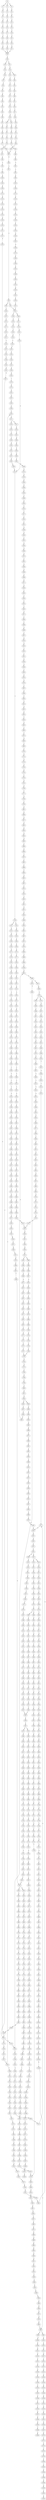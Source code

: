 strict digraph  {
	S0 -> S1 [ label = A ];
	S0 -> S2 [ label = T ];
	S0 -> S3 [ label = C ];
	S1 -> S4 [ label = G ];
	S2 -> S5 [ label = G ];
	S3 -> S6 [ label = G ];
	S4 -> S7 [ label = A ];
	S5 -> S8 [ label = A ];
	S6 -> S9 [ label = A ];
	S7 -> S10 [ label = A ];
	S8 -> S11 [ label = A ];
	S9 -> S12 [ label = A ];
	S10 -> S13 [ label = C ];
	S11 -> S14 [ label = C ];
	S12 -> S15 [ label = C ];
	S13 -> S16 [ label = T ];
	S14 -> S17 [ label = T ];
	S15 -> S18 [ label = T ];
	S16 -> S19 [ label = T ];
	S17 -> S20 [ label = T ];
	S18 -> S21 [ label = T ];
	S19 -> S22 [ label = C ];
	S20 -> S23 [ label = C ];
	S21 -> S24 [ label = C ];
	S22 -> S25 [ label = A ];
	S23 -> S26 [ label = A ];
	S24 -> S27 [ label = A ];
	S25 -> S28 [ label = A ];
	S26 -> S28 [ label = A ];
	S27 -> S28 [ label = A ];
	S28 -> S29 [ label = C ];
	S29 -> S30 [ label = C ];
	S29 -> S31 [ label = T ];
	S30 -> S32 [ label = G ];
	S31 -> S33 [ label = G ];
	S32 -> S34 [ label = G ];
	S33 -> S35 [ label = G ];
	S33 -> S36 [ label = C ];
	S34 -> S37 [ label = C ];
	S35 -> S38 [ label = C ];
	S36 -> S39 [ label = C ];
	S37 -> S40 [ label = C ];
	S38 -> S41 [ label = C ];
	S39 -> S42 [ label = C ];
	S40 -> S43 [ label = C ];
	S41 -> S44 [ label = C ];
	S42 -> S45 [ label = T ];
	S43 -> S46 [ label = A ];
	S44 -> S47 [ label = A ];
	S45 -> S48 [ label = A ];
	S46 -> S49 [ label = G ];
	S47 -> S50 [ label = G ];
	S48 -> S51 [ label = G ];
	S49 -> S52 [ label = T ];
	S50 -> S53 [ label = G ];
	S51 -> S54 [ label = G ];
	S52 -> S55 [ label = T ];
	S53 -> S56 [ label = T ];
	S54 -> S57 [ label = T ];
	S55 -> S58 [ label = G ];
	S56 -> S59 [ label = G ];
	S57 -> S60 [ label = G ];
	S58 -> S61 [ label = T ];
	S59 -> S62 [ label = C ];
	S59 -> S63 [ label = G ];
	S60 -> S64 [ label = T ];
	S61 -> S65 [ label = G ];
	S62 -> S66 [ label = G ];
	S63 -> S67 [ label = G ];
	S64 -> S68 [ label = G ];
	S65 -> S69 [ label = C ];
	S66 -> S70 [ label = C ];
	S67 -> S71 [ label = C ];
	S68 -> S72 [ label = C ];
	S69 -> S73 [ label = G ];
	S70 -> S74 [ label = G ];
	S71 -> S75 [ label = T ];
	S72 -> S76 [ label = G ];
	S73 -> S77 [ label = T ];
	S74 -> S78 [ label = T ];
	S75 -> S79 [ label = T ];
	S76 -> S80 [ label = T ];
	S77 -> S81 [ label = C ];
	S78 -> S82 [ label = C ];
	S79 -> S83 [ label = C ];
	S80 -> S84 [ label = C ];
	S81 -> S85 [ label = G ];
	S82 -> S86 [ label = G ];
	S83 -> S87 [ label = G ];
	S84 -> S85 [ label = G ];
	S85 -> S88 [ label = A ];
	S86 -> S89 [ label = T ];
	S87 -> S90 [ label = A ];
	S88 -> S91 [ label = A ];
	S89 -> S92 [ label = G ];
	S90 -> S93 [ label = A ];
	S91 -> S94 [ label = C ];
	S92 -> S95 [ label = C ];
	S93 -> S96 [ label = C ];
	S94 -> S97 [ label = C ];
	S94 -> S98 [ label = A ];
	S95 -> S99 [ label = A ];
	S96 -> S100 [ label = A ];
	S97 -> S101 [ label = T ];
	S98 -> S102 [ label = C ];
	S99 -> S103 [ label = T ];
	S100 -> S104 [ label = C ];
	S101 -> S105 [ label = T ];
	S101 -> S106 [ label = G ];
	S102 -> S107 [ label = C ];
	S103 -> S108 [ label = C ];
	S104 -> S109 [ label = G ];
	S105 -> S110 [ label = C ];
	S106 -> S111 [ label = T ];
	S107 -> S112 [ label = C ];
	S108 -> S113 [ label = C ];
	S109 -> S114 [ label = C ];
	S110 -> S115 [ label = G ];
	S111 -> S116 [ label = C ];
	S112 -> S117 [ label = G ];
	S113 -> S118 [ label = G ];
	S114 -> S119 [ label = G ];
	S115 -> S120 [ label = T ];
	S116 -> S121 [ label = G ];
	S117 -> S122 [ label = T ];
	S118 -> S123 [ label = C ];
	S119 -> S124 [ label = C ];
	S120 -> S125 [ label = A ];
	S121 -> S126 [ label = C ];
	S122 -> S127 [ label = A ];
	S123 -> S128 [ label = A ];
	S124 -> S129 [ label = A ];
	S125 -> S130 [ label = C ];
	S126 -> S131 [ label = G ];
	S127 -> S132 [ label = C ];
	S128 -> S133 [ label = C ];
	S129 -> S134 [ label = C ];
	S130 -> S135 [ label = T ];
	S131 -> S136 [ label = C ];
	S132 -> S137 [ label = G ];
	S133 -> S138 [ label = G ];
	S134 -> S139 [ label = G ];
	S135 -> S140 [ label = T ];
	S136 -> S141 [ label = G ];
	S136 -> S142 [ label = A ];
	S137 -> S143 [ label = T ];
	S138 -> S144 [ label = T ];
	S139 -> S145 [ label = T ];
	S140 -> S146 [ label = C ];
	S141 -> S147 [ label = A ];
	S142 -> S148 [ label = A ];
	S143 -> S149 [ label = C ];
	S144 -> S150 [ label = C ];
	S145 -> S151 [ label = C ];
	S146 -> S152 [ label = A ];
	S147 -> S153 [ label = G ];
	S148 -> S154 [ label = C ];
	S149 -> S155 [ label = C ];
	S150 -> S156 [ label = G ];
	S151 -> S157 [ label = C ];
	S152 -> S158 [ label = A ];
	S153 -> S159 [ label = C ];
	S154 -> S160 [ label = C ];
	S155 -> S161 [ label = A ];
	S156 -> S162 [ label = A ];
	S157 -> S163 [ label = A ];
	S158 -> S164 [ label = G ];
	S159 -> S165 [ label = A ];
	S160 -> S166 [ label = C ];
	S161 -> S167 [ label = G ];
	S162 -> S168 [ label = G ];
	S163 -> S169 [ label = G ];
	S164 -> S170 [ label = C ];
	S165 -> S171 [ label = G ];
	S166 -> S172 [ label = G ];
	S167 -> S173 [ label = C ];
	S168 -> S174 [ label = C ];
	S169 -> S173 [ label = C ];
	S170 -> S175 [ label = G ];
	S171 -> S176 [ label = T ];
	S172 -> S177 [ label = T ];
	S173 -> S178 [ label = T ];
	S173 -> S179 [ label = G ];
	S174 -> S180 [ label = G ];
	S175 -> S181 [ label = A ];
	S176 -> S182 [ label = G ];
	S177 -> S183 [ label = A ];
	S178 -> S184 [ label = T ];
	S179 -> S185 [ label = A ];
	S180 -> S186 [ label = A ];
	S181 -> S187 [ label = G ];
	S182 -> S188 [ label = C ];
	S183 -> S189 [ label = C ];
	S184 -> S190 [ label = C ];
	S185 -> S191 [ label = G ];
	S186 -> S192 [ label = G ];
	S187 -> S193 [ label = T ];
	S188 -> S194 [ label = A ];
	S189 -> S195 [ label = A ];
	S190 -> S196 [ label = A ];
	S191 -> S197 [ label = T ];
	S192 -> S198 [ label = T ];
	S193 -> S199 [ label = C ];
	S194 -> S200 [ label = A ];
	S195 -> S201 [ label = G ];
	S196 -> S202 [ label = C ];
	S197 -> S203 [ label = C ];
	S198 -> S204 [ label = C ];
	S199 -> S205 [ label = C ];
	S200 -> S206 [ label = C ];
	S201 -> S207 [ label = C ];
	S202 -> S208 [ label = G ];
	S203 -> S205 [ label = C ];
	S203 -> S209 [ label = T ];
	S204 -> S210 [ label = G ];
	S205 -> S211 [ label = C ];
	S206 -> S212 [ label = A ];
	S207 -> S213 [ label = A ];
	S208 -> S214 [ label = C ];
	S209 -> S215 [ label = C ];
	S210 -> S216 [ label = A ];
	S211 -> S217 [ label = T ];
	S211 -> S218 [ label = G ];
	S212 -> S219 [ label = G ];
	S213 -> S220 [ label = G ];
	S214 -> S221 [ label = C ];
	S215 -> S222 [ label = G ];
	S216 -> S223 [ label = A ];
	S217 -> S224 [ label = C ];
	S218 -> S225 [ label = C ];
	S219 -> S226 [ label = C ];
	S220 -> S227 [ label = G ];
	S221 -> S228 [ label = C ];
	S222 -> S229 [ label = T ];
	S223 -> S230 [ label = C ];
	S224 -> S231 [ label = C ];
	S225 -> S232 [ label = C ];
	S226 -> S233 [ label = T ];
	S227 -> S234 [ label = T ];
	S228 -> S235 [ label = T ];
	S229 -> S236 [ label = C ];
	S230 -> S237 [ label = C ];
	S231 -> S238 [ label = G ];
	S232 -> S239 [ label = T ];
	S233 -> S240 [ label = A ];
	S234 -> S241 [ label = G ];
	S235 -> S242 [ label = T ];
	S236 -> S243 [ label = T ];
	S237 -> S101 [ label = T ];
	S238 -> S244 [ label = G ];
	S239 -> S245 [ label = G ];
	S240 -> S246 [ label = C ];
	S241 -> S247 [ label = C ];
	S242 -> S248 [ label = C ];
	S243 -> S249 [ label = G ];
	S244 -> S250 [ label = T ];
	S245 -> S251 [ label = T ];
	S246 -> S252 [ label = G ];
	S247 -> S253 [ label = A ];
	S248 -> S254 [ label = A ];
	S249 -> S255 [ label = T ];
	S250 -> S256 [ label = C ];
	S251 -> S257 [ label = C ];
	S252 -> S258 [ label = A ];
	S253 -> S259 [ label = C ];
	S254 -> S260 [ label = T ];
	S255 -> S261 [ label = T ];
	S256 -> S262 [ label = T ];
	S257 -> S263 [ label = G ];
	S258 -> S264 [ label = G ];
	S259 -> S265 [ label = G ];
	S260 -> S266 [ label = C ];
	S261 -> S267 [ label = C ];
	S262 -> S268 [ label = G ];
	S263 -> S269 [ label = C ];
	S264 -> S270 [ label = A ];
	S265 -> S271 [ label = C ];
	S266 -> S272 [ label = C ];
	S267 -> S273 [ label = C ];
	S268 -> S274 [ label = G ];
	S269 -> S131 [ label = G ];
	S270 -> S275 [ label = A ];
	S271 -> S276 [ label = G ];
	S272 -> S277 [ label = A ];
	S273 -> S278 [ label = G ];
	S274 -> S279 [ label = A ];
	S275 -> S280 [ label = C ];
	S276 -> S281 [ label = G ];
	S277 -> S282 [ label = G ];
	S278 -> S283 [ label = T ];
	S279 -> S284 [ label = G ];
	S280 -> S285 [ label = T ];
	S281 -> S286 [ label = T ];
	S282 -> S287 [ label = A ];
	S283 -> S288 [ label = G ];
	S284 -> S289 [ label = G ];
	S285 -> S290 [ label = G ];
	S286 -> S291 [ label = G ];
	S287 -> S292 [ label = A ];
	S288 -> S293 [ label = G ];
	S289 -> S294 [ label = G ];
	S290 -> S295 [ label = G ];
	S291 -> S296 [ label = C ];
	S292 -> S297 [ label = C ];
	S293 -> S298 [ label = C ];
	S294 -> S299 [ label = T ];
	S295 -> S300 [ label = C ];
	S296 -> S301 [ label = C ];
	S297 -> S302 [ label = C ];
	S298 -> S303 [ label = C ];
	S299 -> S304 [ label = G ];
	S300 -> S305 [ label = G ];
	S301 -> S306 [ label = G ];
	S302 -> S307 [ label = A ];
	S302 -> S308 [ label = G ];
	S303 -> S309 [ label = C ];
	S304 -> S310 [ label = T ];
	S305 -> S311 [ label = C ];
	S306 -> S312 [ label = C ];
	S307 -> S313 [ label = G ];
	S307 -> S314 [ label = C ];
	S308 -> S315 [ label = G ];
	S309 -> S316 [ label = G ];
	S310 -> S317 [ label = T ];
	S311 -> S318 [ label = A ];
	S312 -> S319 [ label = A ];
	S313 -> S320 [ label = A ];
	S314 -> S321 [ label = C ];
	S315 -> S322 [ label = A ];
	S316 -> S323 [ label = T ];
	S317 -> S324 [ label = C ];
	S318 -> S325 [ label = G ];
	S319 -> S326 [ label = A ];
	S320 -> S327 [ label = C ];
	S321 -> S328 [ label = A ];
	S322 -> S329 [ label = C ];
	S323 -> S330 [ label = C ];
	S324 -> S331 [ label = C ];
	S325 -> S332 [ label = C ];
	S326 -> S333 [ label = C ];
	S327 -> S334 [ label = T ];
	S328 -> S335 [ label = C ];
	S329 -> S336 [ label = G ];
	S330 -> S337 [ label = C ];
	S331 -> S338 [ label = A ];
	S332 -> S339 [ label = G ];
	S333 -> S340 [ label = C ];
	S334 -> S341 [ label = C ];
	S335 -> S342 [ label = C ];
	S336 -> S343 [ label = C ];
	S337 -> S344 [ label = A ];
	S338 -> S345 [ label = G ];
	S339 -> S346 [ label = G ];
	S340 -> S347 [ label = A ];
	S341 -> S348 [ label = C ];
	S342 -> S349 [ label = C ];
	S343 -> S350 [ label = C ];
	S344 -> S351 [ label = G ];
	S345 -> S352 [ label = C ];
	S346 -> S353 [ label = G ];
	S347 -> S354 [ label = G ];
	S348 -> S355 [ label = C ];
	S349 -> S356 [ label = C ];
	S350 -> S357 [ label = C ];
	S351 -> S358 [ label = T ];
	S352 -> S359 [ label = A ];
	S353 -> S360 [ label = T ];
	S354 -> S361 [ label = T ];
	S355 -> S362 [ label = A ];
	S356 -> S363 [ label = T ];
	S357 -> S364 [ label = A ];
	S358 -> S365 [ label = A ];
	S359 -> S366 [ label = G ];
	S360 -> S367 [ label = G ];
	S361 -> S368 [ label = C ];
	S362 -> S369 [ label = T ];
	S363 -> S370 [ label = T ];
	S364 -> S371 [ label = T ];
	S365 -> S372 [ label = G ];
	S366 -> S373 [ label = A ];
	S367 -> S374 [ label = C ];
	S368 -> S375 [ label = G ];
	S369 -> S376 [ label = C ];
	S370 -> S377 [ label = C ];
	S371 -> S378 [ label = C ];
	S372 -> S379 [ label = G ];
	S372 -> S380 [ label = C ];
	S373 -> S381 [ label = T ];
	S374 -> S382 [ label = C ];
	S375 -> S383 [ label = C ];
	S376 -> S384 [ label = T ];
	S377 -> S385 [ label = C ];
	S377 -> S386 [ label = G ];
	S378 -> S387 [ label = G ];
	S379 -> S388 [ label = G ];
	S380 -> S389 [ label = T ];
	S381 -> S390 [ label = A ];
	S382 -> S391 [ label = G ];
	S383 -> S392 [ label = G ];
	S384 -> S393 [ label = G ];
	S385 -> S394 [ label = T ];
	S386 -> S395 [ label = A ];
	S387 -> S396 [ label = T ];
	S388 -> S397 [ label = T ];
	S389 -> S398 [ label = C ];
	S390 -> S399 [ label = A ];
	S391 -> S400 [ label = C ];
	S392 -> S401 [ label = C ];
	S393 -> S402 [ label = C ];
	S394 -> S403 [ label = G ];
	S395 -> S404 [ label = T ];
	S396 -> S405 [ label = C ];
	S397 -> S406 [ label = C ];
	S398 -> S407 [ label = C ];
	S399 -> S408 [ label = A ];
	S400 -> S409 [ label = C ];
	S401 -> S410 [ label = A ];
	S402 -> S411 [ label = C ];
	S403 -> S412 [ label = T ];
	S404 -> S413 [ label = C ];
	S405 -> S414 [ label = C ];
	S406 -> S415 [ label = A ];
	S407 -> S416 [ label = A ];
	S408 -> S417 [ label = A ];
	S409 -> S418 [ label = G ];
	S410 -> S419 [ label = G ];
	S411 -> S420 [ label = A ];
	S412 -> S421 [ label = C ];
	S413 -> S422 [ label = G ];
	S414 -> S423 [ label = T ];
	S415 -> S424 [ label = C ];
	S416 -> S425 [ label = C ];
	S417 -> S426 [ label = A ];
	S418 -> S427 [ label = G ];
	S419 -> S428 [ label = C ];
	S420 -> S429 [ label = G ];
	S421 -> S430 [ label = C ];
	S422 -> S431 [ label = T ];
	S423 -> S432 [ label = C ];
	S424 -> S433 [ label = T ];
	S425 -> S434 [ label = C ];
	S426 -> S435 [ label = C ];
	S427 -> S436 [ label = T ];
	S428 -> S437 [ label = C ];
	S429 -> S438 [ label = T ];
	S430 -> S439 [ label = T ];
	S431 -> S440 [ label = T ];
	S432 -> S441 [ label = T ];
	S433 -> S442 [ label = C ];
	S434 -> S443 [ label = G ];
	S435 -> S444 [ label = T ];
	S436 -> S445 [ label = G ];
	S437 -> S446 [ label = G ];
	S438 -> S447 [ label = C ];
	S439 -> S448 [ label = T ];
	S440 -> S449 [ label = T ];
	S441 -> S450 [ label = T ];
	S442 -> S451 [ label = G ];
	S443 -> S452 [ label = G ];
	S444 -> S453 [ label = T ];
	S445 -> S454 [ label = G ];
	S446 -> S455 [ label = G ];
	S447 -> S456 [ label = G ];
	S448 -> S457 [ label = G ];
	S449 -> S458 [ label = G ];
	S450 -> S459 [ label = C ];
	S451 -> S460 [ label = C ];
	S452 -> S461 [ label = A ];
	S453 -> S462 [ label = T ];
	S454 -> S463 [ label = T ];
	S455 -> S464 [ label = T ];
	S456 -> S465 [ label = T ];
	S457 -> S466 [ label = T ];
	S458 -> S467 [ label = T ];
	S459 -> S468 [ label = T ];
	S460 -> S469 [ label = T ];
	S461 -> S470 [ label = C ];
	S462 -> S471 [ label = G ];
	S463 -> S472 [ label = G ];
	S464 -> S473 [ label = G ];
	S465 -> S474 [ label = A ];
	S466 -> S475 [ label = A ];
	S467 -> S476 [ label = A ];
	S468 -> S477 [ label = C ];
	S469 -> S478 [ label = T ];
	S470 -> S479 [ label = G ];
	S471 -> S480 [ label = C ];
	S472 -> S481 [ label = G ];
	S473 -> S482 [ label = G ];
	S474 -> S483 [ label = A ];
	S475 -> S484 [ label = G ];
	S476 -> S485 [ label = G ];
	S477 -> S486 [ label = G ];
	S478 -> S487 [ label = C ];
	S479 -> S488 [ label = T ];
	S480 -> S489 [ label = C ];
	S481 -> S490 [ label = A ];
	S482 -> S491 [ label = A ];
	S483 -> S492 [ label = G ];
	S484 -> S493 [ label = G ];
	S485 -> S494 [ label = G ];
	S486 -> S495 [ label = G ];
	S487 -> S496 [ label = A ];
	S488 -> S497 [ label = C ];
	S489 -> S498 [ label = G ];
	S490 -> S499 [ label = A ];
	S491 -> S500 [ label = A ];
	S492 -> S501 [ label = A ];
	S493 -> S502 [ label = A ];
	S494 -> S503 [ label = A ];
	S495 -> S504 [ label = A ];
	S496 -> S505 [ label = T ];
	S497 -> S506 [ label = G ];
	S498 -> S507 [ label = T ];
	S499 -> S508 [ label = C ];
	S500 -> S509 [ label = G ];
	S501 -> S510 [ label = C ];
	S502 -> S511 [ label = G ];
	S503 -> S512 [ label = A ];
	S504 -> S513 [ label = G ];
	S505 -> S514 [ label = C ];
	S506 -> S515 [ label = T ];
	S507 -> S516 [ label = A ];
	S508 -> S517 [ label = C ];
	S509 -> S518 [ label = A ];
	S510 -> S519 [ label = G ];
	S511 -> S520 [ label = A ];
	S512 -> S521 [ label = A ];
	S513 -> S522 [ label = A ];
	S514 -> S523 [ label = C ];
	S515 -> S524 [ label = G ];
	S516 -> S525 [ label = G ];
	S517 -> S526 [ label = T ];
	S518 -> S527 [ label = A ];
	S519 -> S528 [ label = G ];
	S520 -> S529 [ label = G ];
	S521 -> S530 [ label = G ];
	S522 -> S531 [ label = G ];
	S523 -> S277 [ label = A ];
	S524 -> S532 [ label = A ];
	S525 -> S533 [ label = C ];
	S526 -> S534 [ label = C ];
	S527 -> S535 [ label = C ];
	S528 -> S536 [ label = C ];
	S529 -> S537 [ label = G ];
	S530 -> S538 [ label = G ];
	S531 -> S539 [ label = G ];
	S532 -> S540 [ label = C ];
	S533 -> S541 [ label = C ];
	S534 -> S542 [ label = G ];
	S535 -> S543 [ label = G ];
	S536 -> S544 [ label = T ];
	S537 -> S545 [ label = T ];
	S538 -> S546 [ label = T ];
	S539 -> S547 [ label = T ];
	S540 -> S548 [ label = C ];
	S541 -> S549 [ label = G ];
	S542 -> S550 [ label = G ];
	S543 -> S551 [ label = G ];
	S544 -> S552 [ label = C ];
	S545 -> S553 [ label = C ];
	S546 -> S554 [ label = C ];
	S547 -> S553 [ label = C ];
	S548 -> S555 [ label = G ];
	S549 -> S556 [ label = G ];
	S550 -> S557 [ label = C ];
	S551 -> S558 [ label = C ];
	S552 -> S559 [ label = T ];
	S553 -> S560 [ label = C ];
	S554 -> S561 [ label = C ];
	S555 -> S562 [ label = G ];
	S556 -> S563 [ label = T ];
	S557 -> S564 [ label = A ];
	S558 -> S565 [ label = A ];
	S559 -> S566 [ label = C ];
	S560 -> S567 [ label = C ];
	S561 -> S568 [ label = C ];
	S562 -> S569 [ label = T ];
	S563 -> S570 [ label = G ];
	S564 -> S571 [ label = C ];
	S565 -> S572 [ label = C ];
	S566 -> S573 [ label = G ];
	S567 -> S574 [ label = A ];
	S567 -> S575 [ label = G ];
	S568 -> S576 [ label = G ];
	S569 -> S577 [ label = C ];
	S570 -> S578 [ label = A ];
	S571 -> S579 [ label = G ];
	S572 -> S580 [ label = C ];
	S572 -> S581 [ label = T ];
	S573 -> S582 [ label = A ];
	S574 -> S583 [ label = G ];
	S575 -> S584 [ label = G ];
	S576 -> S585 [ label = A ];
	S577 -> S586 [ label = G ];
	S578 -> S587 [ label = C ];
	S579 -> S588 [ label = C ];
	S580 -> S589 [ label = G ];
	S581 -> S590 [ label = G ];
	S582 -> S591 [ label = A ];
	S583 -> S592 [ label = A ];
	S584 -> S593 [ label = A ];
	S585 -> S594 [ label = A ];
	S586 -> S595 [ label = C ];
	S587 -> S596 [ label = G ];
	S588 -> S597 [ label = G ];
	S589 -> S598 [ label = G ];
	S590 -> S599 [ label = G ];
	S591 -> S600 [ label = G ];
	S592 -> S601 [ label = G ];
	S593 -> S602 [ label = G ];
	S594 -> S603 [ label = G ];
	S595 -> S604 [ label = G ];
	S596 -> S605 [ label = T ];
	S597 -> S606 [ label = C ];
	S598 -> S607 [ label = G ];
	S599 -> S608 [ label = G ];
	S600 -> S609 [ label = T ];
	S601 -> S610 [ label = C ];
	S602 -> S611 [ label = G ];
	S603 -> S612 [ label = T ];
	S604 -> S613 [ label = T ];
	S605 -> S614 [ label = G ];
	S606 -> S615 [ label = G ];
	S607 -> S616 [ label = A ];
	S608 -> S617 [ label = A ];
	S609 -> S618 [ label = C ];
	S610 -> S619 [ label = C ];
	S611 -> S620 [ label = C ];
	S612 -> S621 [ label = C ];
	S613 -> S622 [ label = A ];
	S614 -> S623 [ label = G ];
	S615 -> S624 [ label = C ];
	S615 -> S625 [ label = G ];
	S616 -> S626 [ label = A ];
	S617 -> S627 [ label = A ];
	S618 -> S628 [ label = G ];
	S619 -> S629 [ label = A ];
	S620 -> S630 [ label = G ];
	S621 -> S631 [ label = G ];
	S622 -> S632 [ label = G ];
	S623 -> S633 [ label = G ];
	S624 -> S634 [ label = G ];
	S625 -> S635 [ label = C ];
	S626 -> S636 [ label = T ];
	S627 -> S637 [ label = C ];
	S628 -> S638 [ label = C ];
	S629 -> S639 [ label = C ];
	S630 -> S640 [ label = T ];
	S631 -> S641 [ label = A ];
	S632 -> S642 [ label = C ];
	S633 -> S643 [ label = T ];
	S634 -> S644 [ label = T ];
	S635 -> S645 [ label = T ];
	S636 -> S646 [ label = T ];
	S637 -> S647 [ label = T ];
	S638 -> S648 [ label = G ];
	S639 -> S649 [ label = G ];
	S640 -> S650 [ label = G ];
	S641 -> S651 [ label = G ];
	S642 -> S652 [ label = C ];
	S643 -> S653 [ label = A ];
	S644 -> S654 [ label = C ];
	S645 -> S655 [ label = G ];
	S646 -> S656 [ label = G ];
	S647 -> S657 [ label = G ];
	S648 -> S658 [ label = G ];
	S649 -> S659 [ label = G ];
	S650 -> S660 [ label = G ];
	S651 -> S661 [ label = G ];
	S652 -> S662 [ label = G ];
	S653 -> S663 [ label = C ];
	S654 -> S664 [ label = G ];
	S655 -> S665 [ label = G ];
	S656 -> S666 [ label = A ];
	S657 -> S667 [ label = G ];
	S658 -> S668 [ label = C ];
	S659 -> S669 [ label = T ];
	S660 -> S670 [ label = T ];
	S661 -> S671 [ label = T ];
	S662 -> S672 [ label = C ];
	S663 -> S673 [ label = T ];
	S664 -> S674 [ label = A ];
	S665 -> S675 [ label = A ];
	S666 -> S676 [ label = A ];
	S667 -> S677 [ label = A ];
	S668 -> S678 [ label = T ];
	S669 -> S679 [ label = T ];
	S670 -> S680 [ label = A ];
	S671 -> S681 [ label = A ];
	S672 -> S682 [ label = T ];
	S673 -> S683 [ label = A ];
	S674 -> S684 [ label = C ];
	S675 -> S685 [ label = A ];
	S676 -> S686 [ label = C ];
	S677 -> S687 [ label = C ];
	S678 -> S688 [ label = A ];
	S679 -> S689 [ label = A ];
	S680 -> S690 [ label = T ];
	S681 -> S691 [ label = T ];
	S682 -> S692 [ label = G ];
	S683 -> S693 [ label = T ];
	S684 -> S694 [ label = G ];
	S685 -> S695 [ label = T ];
	S686 -> S696 [ label = C ];
	S687 -> S697 [ label = C ];
	S688 -> S698 [ label = T ];
	S689 -> S699 [ label = C ];
	S690 -> S700 [ label = G ];
	S691 -> S701 [ label = A ];
	S692 -> S702 [ label = G ];
	S693 -> S703 [ label = T ];
	S694 -> S704 [ label = C ];
	S695 -> S705 [ label = G ];
	S696 -> S706 [ label = C ];
	S697 -> S707 [ label = C ];
	S698 -> S708 [ label = A ];
	S699 -> S709 [ label = T ];
	S700 -> S710 [ label = A ];
	S701 -> S711 [ label = A ];
	S702 -> S712 [ label = A ];
	S703 -> S713 [ label = G ];
	S704 -> S714 [ label = G ];
	S705 -> S715 [ label = G ];
	S706 -> S716 [ label = G ];
	S707 -> S717 [ label = G ];
	S708 -> S718 [ label = G ];
	S709 -> S719 [ label = G ];
	S710 -> S720 [ label = G ];
	S711 -> S721 [ label = G ];
	S712 -> S722 [ label = A ];
	S713 -> S723 [ label = G ];
	S714 -> S724 [ label = C ];
	S715 -> S725 [ label = G ];
	S716 -> S726 [ label = T ];
	S717 -> S727 [ label = T ];
	S718 -> S728 [ label = T ];
	S719 -> S729 [ label = C ];
	S720 -> S730 [ label = C ];
	S721 -> S731 [ label = T ];
	S722 -> S732 [ label = G ];
	S723 -> S733 [ label = A ];
	S724 -> S734 [ label = C ];
	S725 -> S735 [ label = G ];
	S726 -> S736 [ label = C ];
	S727 -> S737 [ label = C ];
	S728 -> S738 [ label = A ];
	S729 -> S739 [ label = A ];
	S730 -> S740 [ label = G ];
	S731 -> S741 [ label = C ];
	S732 -> S742 [ label = A ];
	S733 -> S743 [ label = A ];
	S734 -> S744 [ label = T ];
	S735 -> S745 [ label = T ];
	S736 -> S746 [ label = T ];
	S737 -> S747 [ label = T ];
	S738 -> S748 [ label = G ];
	S739 -> S749 [ label = G ];
	S740 -> S750 [ label = G ];
	S741 -> S751 [ label = G ];
	S742 -> S752 [ label = A ];
	S743 -> S753 [ label = C ];
	S744 -> S754 [ label = C ];
	S745 -> S755 [ label = C ];
	S746 -> S756 [ label = C ];
	S747 -> S756 [ label = C ];
	S748 -> S757 [ label = C ];
	S749 -> S758 [ label = A ];
	S750 -> S759 [ label = T ];
	S751 -> S760 [ label = T ];
	S752 -> S535 [ label = C ];
	S753 -> S761 [ label = G ];
	S754 -> S762 [ label = G ];
	S755 -> S763 [ label = C ];
	S756 -> S764 [ label = G ];
	S757 -> S765 [ label = C ];
	S758 -> S766 [ label = C ];
	S759 -> S767 [ label = C ];
	S760 -> S768 [ label = G ];
	S761 -> S769 [ label = G ];
	S762 -> S770 [ label = G ];
	S763 -> S771 [ label = G ];
	S764 -> S772 [ label = G ];
	S765 -> S773 [ label = G ];
	S766 -> S774 [ label = G ];
	S767 -> S775 [ label = G ];
	S768 -> S776 [ label = G ];
	S769 -> S777 [ label = T ];
	S770 -> S778 [ label = G ];
	S771 -> S779 [ label = C ];
	S772 -> S780 [ label = C ];
	S773 -> S781 [ label = A ];
	S774 -> S782 [ label = G ];
	S775 -> S783 [ label = C ];
	S776 -> S784 [ label = T ];
	S777 -> S785 [ label = A ];
	S778 -> S786 [ label = C ];
	S779 -> S787 [ label = C ];
	S780 -> S788 [ label = A ];
	S781 -> S789 [ label = A ];
	S782 -> S790 [ label = A ];
	S783 -> S791 [ label = A ];
	S784 -> S792 [ label = A ];
	S785 -> S793 [ label = C ];
	S786 -> S794 [ label = T ];
	S787 -> S795 [ label = G ];
	S788 -> S796 [ label = C ];
	S789 -> S797 [ label = A ];
	S790 -> S798 [ label = C ];
	S791 -> S799 [ label = C ];
	S792 -> S800 [ label = C ];
	S793 -> S801 [ label = G ];
	S794 -> S802 [ label = C ];
	S795 -> S803 [ label = G ];
	S796 -> S804 [ label = C ];
	S797 -> S805 [ label = C ];
	S798 -> S806 [ label = A ];
	S799 -> S807 [ label = G ];
	S800 -> S808 [ label = C ];
	S801 -> S809 [ label = A ];
	S802 -> S810 [ label = A ];
	S803 -> S811 [ label = A ];
	S804 -> S812 [ label = G ];
	S805 -> S813 [ label = C ];
	S806 -> S814 [ label = C ];
	S807 -> S815 [ label = C ];
	S808 -> S816 [ label = G ];
	S809 -> S817 [ label = A ];
	S810 -> S818 [ label = C ];
	S811 -> S819 [ label = A ];
	S812 -> S820 [ label = A ];
	S813 -> S821 [ label = C ];
	S814 -> S822 [ label = A ];
	S815 -> S823 [ label = G ];
	S816 -> S824 [ label = G ];
	S817 -> S825 [ label = G ];
	S818 -> S826 [ label = G ];
	S819 -> S827 [ label = C ];
	S820 -> S828 [ label = G ];
	S820 -> S829 [ label = A ];
	S821 -> S830 [ label = C ];
	S822 -> S831 [ label = C ];
	S823 -> S832 [ label = C ];
	S824 -> S833 [ label = T ];
	S825 -> S834 [ label = A ];
	S826 -> S835 [ label = T ];
	S827 -> S836 [ label = T ];
	S828 -> S837 [ label = T ];
	S829 -> S838 [ label = T ];
	S830 -> S839 [ label = G ];
	S831 -> S840 [ label = C ];
	S832 -> S615 [ label = G ];
	S833 -> S841 [ label = G ];
	S834 -> S842 [ label = A ];
	S835 -> S843 [ label = C ];
	S836 -> S844 [ label = G ];
	S837 -> S845 [ label = C ];
	S838 -> S846 [ label = G ];
	S839 -> S847 [ label = A ];
	S840 -> S848 [ label = T ];
	S841 -> S849 [ label = G ];
	S842 -> S850 [ label = G ];
	S843 -> S851 [ label = C ];
	S844 -> S852 [ label = C ];
	S845 -> S853 [ label = C ];
	S846 -> S854 [ label = T ];
	S847 -> S855 [ label = C ];
	S848 -> S856 [ label = C ];
	S849 -> S857 [ label = T ];
	S850 -> S858 [ label = T ];
	S851 -> S859 [ label = A ];
	S852 -> S860 [ label = A ];
	S853 -> S861 [ label = A ];
	S854 -> S862 [ label = A ];
	S855 -> S863 [ label = T ];
	S856 -> S864 [ label = T ];
	S857 -> S865 [ label = T ];
	S858 -> S866 [ label = G ];
	S859 -> S169 [ label = G ];
	S860 -> S867 [ label = A ];
	S861 -> S868 [ label = G ];
	S862 -> S869 [ label = G ];
	S863 -> S870 [ label = A ];
	S864 -> S871 [ label = A ];
	S865 -> S872 [ label = A ];
	S866 -> S873 [ label = T ];
	S867 -> S874 [ label = C ];
	S868 -> S875 [ label = T ];
	S868 -> S876 [ label = C ];
	S869 -> S877 [ label = T ];
	S870 -> S878 [ label = G ];
	S871 -> S879 [ label = G ];
	S872 -> S880 [ label = G ];
	S873 -> S881 [ label = C ];
	S874 -> S882 [ label = C ];
	S875 -> S883 [ label = A ];
	S876 -> S884 [ label = T ];
	S877 -> S885 [ label = T ];
	S878 -> S886 [ label = A ];
	S879 -> S887 [ label = A ];
	S880 -> S888 [ label = A ];
	S881 -> S889 [ label = C ];
	S882 -> S890 [ label = A ];
	S883 -> S372 [ label = G ];
	S884 -> S184 [ label = T ];
	S885 -> S891 [ label = T ];
	S886 -> S892 [ label = A ];
	S887 -> S893 [ label = A ];
	S888 -> S894 [ label = A ];
	S889 -> S895 [ label = T ];
	S890 -> S896 [ label = G ];
	S891 -> S897 [ label = C ];
	S892 -> S898 [ label = T ];
	S893 -> S899 [ label = C ];
	S894 -> S900 [ label = G ];
	S895 -> S901 [ label = G ];
	S896 -> S902 [ label = A ];
	S897 -> S903 [ label = A ];
	S898 -> S904 [ label = C ];
	S899 -> S905 [ label = G ];
	S900 -> S906 [ label = G ];
	S901 -> S907 [ label = G ];
	S902 -> S908 [ label = A ];
	S903 -> S909 [ label = C ];
	S904 -> S910 [ label = G ];
	S905 -> S911 [ label = A ];
	S906 -> S912 [ label = G ];
	S907 -> S913 [ label = C ];
	S908 -> S914 [ label = C ];
	S909 -> S915 [ label = T ];
	S910 -> S916 [ label = G ];
	S911 -> S917 [ label = G ];
	S912 -> S918 [ label = G ];
	S913 -> S919 [ label = C ];
	S914 -> S920 [ label = A ];
	S915 -> S921 [ label = C ];
	S916 -> S922 [ label = G ];
	S917 -> S923 [ label = G ];
	S918 -> S924 [ label = G ];
	S919 -> S925 [ label = T ];
	S920 -> S926 [ label = G ];
	S921 -> S927 [ label = C ];
	S922 -> S928 [ label = T ];
	S923 -> S929 [ label = T ];
	S924 -> S930 [ label = T ];
	S925 -> S931 [ label = G ];
	S926 -> S932 [ label = C ];
	S927 -> S933 [ label = T ];
	S928 -> S934 [ label = A ];
	S929 -> S935 [ label = G ];
	S930 -> S936 [ label = C ];
	S931 -> S937 [ label = G ];
	S932 -> S938 [ label = C ];
	S933 -> S939 [ label = T ];
	S934 -> S940 [ label = T ];
	S935 -> S941 [ label = T ];
	S936 -> S942 [ label = C ];
	S937 -> S943 [ label = G ];
	S938 -> S944 [ label = G ];
	S939 -> S945 [ label = T ];
	S940 -> S946 [ label = C ];
	S941 -> S947 [ label = C ];
	S942 -> S948 [ label = G ];
	S943 -> S949 [ label = T ];
	S944 -> S950 [ label = T ];
	S945 -> S951 [ label = C ];
	S946 -> S952 [ label = C ];
	S947 -> S953 [ label = C ];
	S948 -> S954 [ label = T ];
	S949 -> S955 [ label = C ];
	S950 -> S956 [ label = C ];
	S951 -> S957 [ label = A ];
	S952 -> S958 [ label = C ];
	S953 -> S959 [ label = C ];
	S954 -> S960 [ label = C ];
	S955 -> S961 [ label = C ];
	S956 -> S962 [ label = C ];
	S957 -> S963 [ label = T ];
	S958 -> S964 [ label = G ];
	S959 -> S965 [ label = T ];
	S960 -> S966 [ label = G ];
	S961 -> S967 [ label = C ];
	S962 -> S968 [ label = T ];
	S963 -> S969 [ label = C ];
	S964 -> S970 [ label = A ];
	S965 -> S971 [ label = G ];
	S966 -> S972 [ label = G ];
	S967 -> S973 [ label = G ];
	S968 -> S974 [ label = C ];
	S969 -> S975 [ label = C ];
	S970 -> S976 [ label = A ];
	S971 -> S977 [ label = T ];
	S972 -> S978 [ label = A ];
	S973 -> S979 [ label = A ];
	S974 -> S980 [ label = T ];
	S975 -> S981 [ label = A ];
	S976 -> S982 [ label = A ];
	S977 -> S983 [ label = C ];
	S978 -> S984 [ label = A ];
	S979 -> S985 [ label = G ];
	S980 -> S986 [ label = G ];
	S981 -> S282 [ label = G ];
	S982 -> S987 [ label = G ];
	S983 -> S988 [ label = C ];
	S984 -> S989 [ label = C ];
	S985 -> S990 [ label = T ];
	S986 -> S991 [ label = T ];
	S987 -> S992 [ label = T ];
	S988 -> S993 [ label = T ];
	S989 -> S994 [ label = A ];
	S989 -> S995 [ label = T ];
	S990 -> S996 [ label = C ];
	S991 -> S997 [ label = C ];
	S992 -> S998 [ label = G ];
	S993 -> S999 [ label = A ];
	S994 -> S1000 [ label = G ];
	S995 -> S1001 [ label = A ];
	S996 -> S1002 [ label = C ];
	S997 -> S1003 [ label = G ];
	S998 -> S1004 [ label = T ];
	S999 -> S1005 [ label = C ];
	S1000 -> S1006 [ label = G ];
	S1001 -> S1007 [ label = C ];
	S1002 -> S861 [ label = A ];
	S1003 -> S1008 [ label = T ];
	S1004 -> S1009 [ label = C ];
	S1005 -> S1010 [ label = T ];
	S1006 -> S1011 [ label = A ];
	S1007 -> S1012 [ label = A ];
	S1008 -> S1013 [ label = G ];
	S1009 -> S1014 [ label = G ];
	S1010 -> S1015 [ label = A ];
	S1011 -> S1016 [ label = A ];
	S1012 -> S1017 [ label = A ];
	S1013 -> S1018 [ label = G ];
	S1014 -> S1019 [ label = T ];
	S1015 -> S1020 [ label = C ];
	S1016 -> S1021 [ label = T ];
	S1017 -> S1022 [ label = C ];
	S1018 -> S1023 [ label = T ];
	S1019 -> S1024 [ label = C ];
	S1020 -> S1025 [ label = C ];
	S1021 -> S1026 [ label = A ];
	S1022 -> S1027 [ label = G ];
	S1023 -> S792 [ label = A ];
	S1024 -> S1028 [ label = G ];
	S1025 -> S1029 [ label = A ];
	S1026 -> S1030 [ label = G ];
	S1027 -> S1031 [ label = A ];
	S1028 -> S1032 [ label = G ];
	S1029 -> S1033 [ label = G ];
	S1030 -> S1034 [ label = T ];
	S1031 -> S1035 [ label = A ];
	S1032 -> S1036 [ label = A ];
	S1033 -> S1037 [ label = G ];
	S1034 -> S1038 [ label = C ];
	S1035 -> S1039 [ label = A ];
	S1036 -> S1040 [ label = A ];
	S1037 -> S1041 [ label = A ];
	S1038 -> S1042 [ label = T ];
	S1039 -> S1043 [ label = A ];
	S1040 -> S989 [ label = C ];
	S1041 -> S1044 [ label = G ];
	S1042 -> S1045 [ label = C ];
	S1043 -> S1046 [ label = C ];
	S1044 -> S1047 [ label = A ];
	S1045 -> S1048 [ label = T ];
	S1046 -> S1049 [ label = A ];
	S1047 -> S1050 [ label = G ];
	S1048 -> S1051 [ label = C ];
	S1049 -> S1052 [ label = G ];
	S1050 -> S1053 [ label = T ];
	S1051 -> S1054 [ label = T ];
	S1052 -> S1055 [ label = A ];
	S1053 -> S1056 [ label = C ];
	S1054 -> S1057 [ label = G ];
	S1055 -> S1058 [ label = A ];
	S1056 -> S1059 [ label = A ];
	S1057 -> S1060 [ label = A ];
	S1058 -> S1061 [ label = G ];
	S1059 -> S1062 [ label = G ];
	S1060 -> S1063 [ label = G ];
	S1061 -> S1064 [ label = G ];
	S1062 -> S1065 [ label = G ];
	S1063 -> S1066 [ label = T ];
	S1064 -> S1067 [ label = G ];
	S1065 -> S1068 [ label = A ];
	S1066 -> S1069 [ label = A ];
	S1067 -> S1070 [ label = G ];
	S1068 -> S1071 [ label = C ];
	S1070 -> S1072 [ label = T ];
	S1071 -> S1073 [ label = C ];
	S1072 -> S1074 [ label = C ];
	S1073 -> S1075 [ label = A ];
	S1074 -> S1076 [ label = T ];
	S1075 -> S1077 [ label = G ];
	S1076 -> S1078 [ label = C ];
	S1077 -> S1079 [ label = T ];
	S1078 -> S1080 [ label = T ];
	S1079 -> S1081 [ label = C ];
	S1080 -> S1082 [ label = C ];
	S1081 -> S1083 [ label = T ];
	S1082 -> S1084 [ label = G ];
	S1083 -> S1085 [ label = C ];
	S1084 -> S1086 [ label = T ];
	S1085 -> S1087 [ label = T ];
	S1086 -> S1088 [ label = G ];
	S1087 -> S1089 [ label = G ];
	S1088 -> S1090 [ label = G ];
	S1089 -> S1091 [ label = T ];
	S1090 -> S1092 [ label = T ];
	S1091 -> S1093 [ label = A ];
	S1092 -> S1094 [ label = A ];
}
